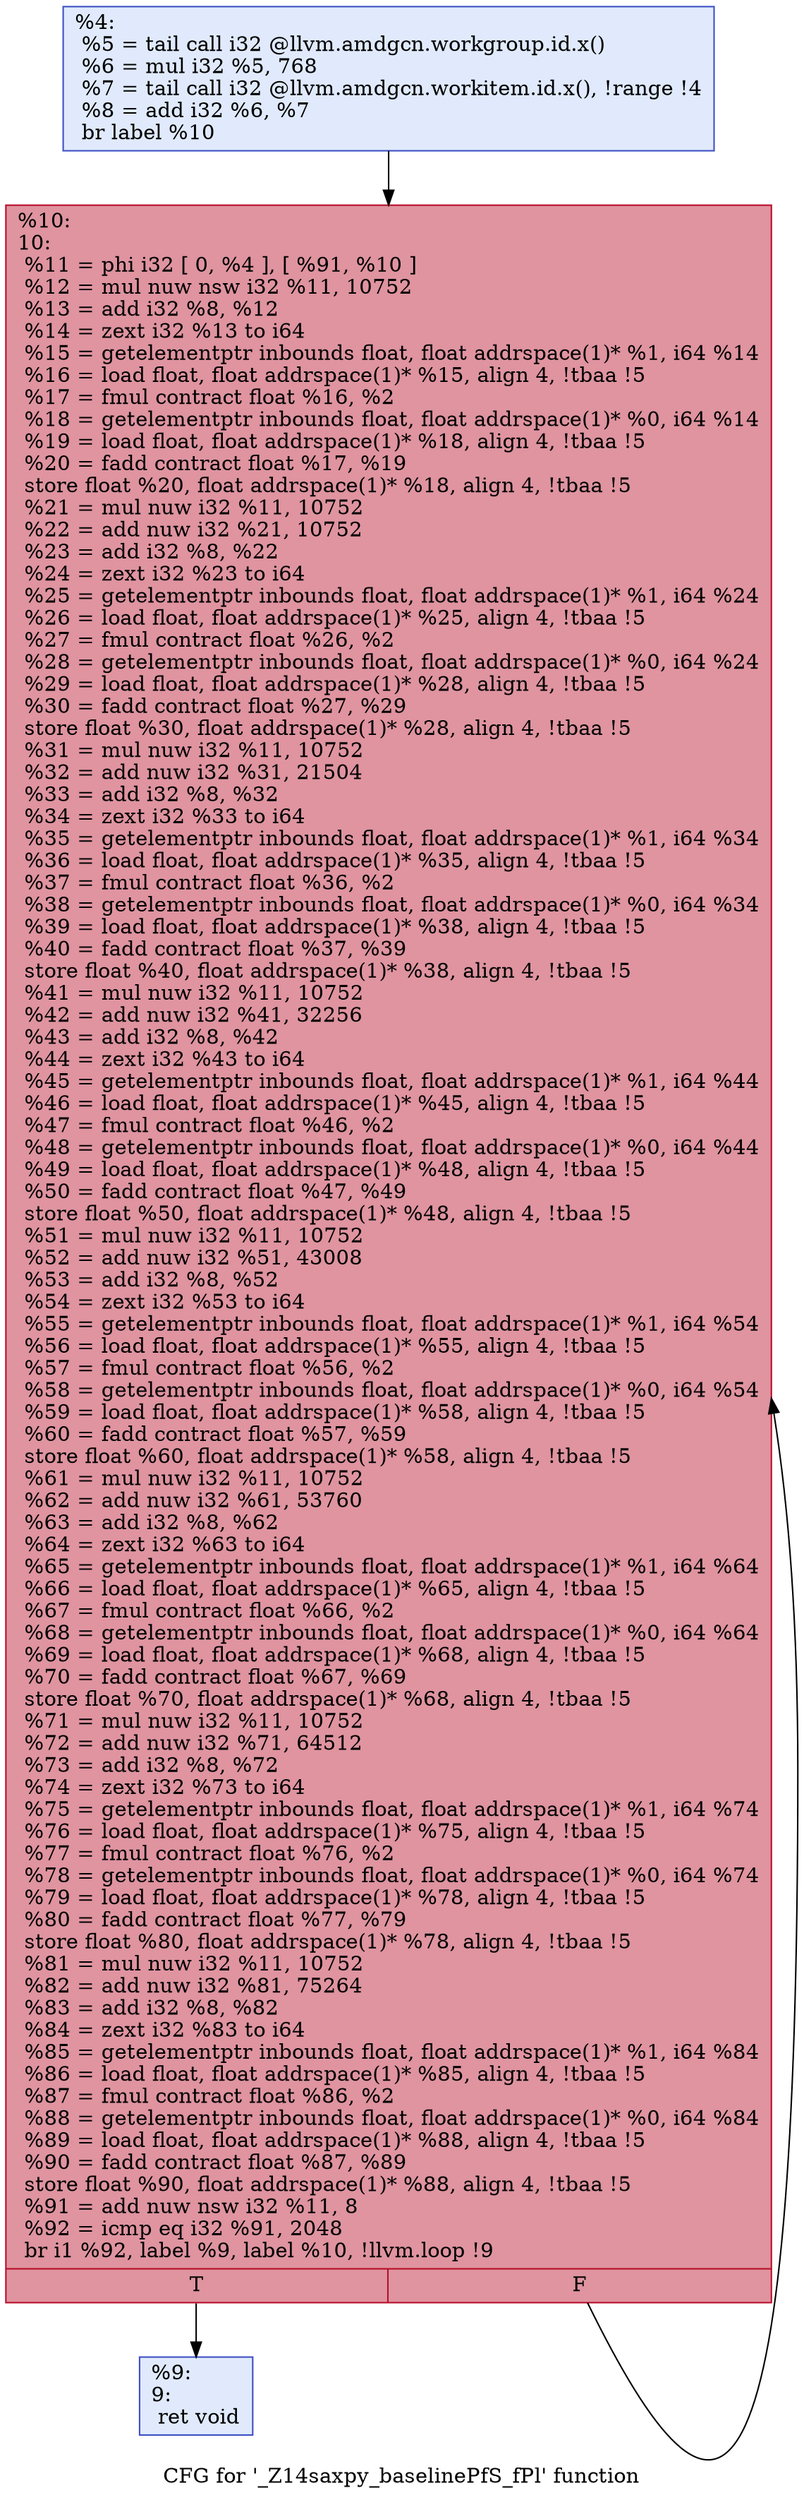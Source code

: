 digraph "CFG for '_Z14saxpy_baselinePfS_fPl' function" {
	label="CFG for '_Z14saxpy_baselinePfS_fPl' function";

	Node0x49c4e10 [shape=record,color="#3d50c3ff", style=filled, fillcolor="#b9d0f970",label="{%4:\l  %5 = tail call i32 @llvm.amdgcn.workgroup.id.x()\l  %6 = mul i32 %5, 768\l  %7 = tail call i32 @llvm.amdgcn.workitem.id.x(), !range !4\l  %8 = add i32 %6, %7\l  br label %10\l}"];
	Node0x49c4e10 -> Node0x49c4e60;
	Node0x49c6600 [shape=record,color="#3d50c3ff", style=filled, fillcolor="#b9d0f970",label="{%9:\l9:                                                \l  ret void\l}"];
	Node0x49c4e60 [shape=record,color="#b70d28ff", style=filled, fillcolor="#b70d2870",label="{%10:\l10:                                               \l  %11 = phi i32 [ 0, %4 ], [ %91, %10 ]\l  %12 = mul nuw nsw i32 %11, 10752\l  %13 = add i32 %8, %12\l  %14 = zext i32 %13 to i64\l  %15 = getelementptr inbounds float, float addrspace(1)* %1, i64 %14\l  %16 = load float, float addrspace(1)* %15, align 4, !tbaa !5\l  %17 = fmul contract float %16, %2\l  %18 = getelementptr inbounds float, float addrspace(1)* %0, i64 %14\l  %19 = load float, float addrspace(1)* %18, align 4, !tbaa !5\l  %20 = fadd contract float %17, %19\l  store float %20, float addrspace(1)* %18, align 4, !tbaa !5\l  %21 = mul nuw i32 %11, 10752\l  %22 = add nuw i32 %21, 10752\l  %23 = add i32 %8, %22\l  %24 = zext i32 %23 to i64\l  %25 = getelementptr inbounds float, float addrspace(1)* %1, i64 %24\l  %26 = load float, float addrspace(1)* %25, align 4, !tbaa !5\l  %27 = fmul contract float %26, %2\l  %28 = getelementptr inbounds float, float addrspace(1)* %0, i64 %24\l  %29 = load float, float addrspace(1)* %28, align 4, !tbaa !5\l  %30 = fadd contract float %27, %29\l  store float %30, float addrspace(1)* %28, align 4, !tbaa !5\l  %31 = mul nuw i32 %11, 10752\l  %32 = add nuw i32 %31, 21504\l  %33 = add i32 %8, %32\l  %34 = zext i32 %33 to i64\l  %35 = getelementptr inbounds float, float addrspace(1)* %1, i64 %34\l  %36 = load float, float addrspace(1)* %35, align 4, !tbaa !5\l  %37 = fmul contract float %36, %2\l  %38 = getelementptr inbounds float, float addrspace(1)* %0, i64 %34\l  %39 = load float, float addrspace(1)* %38, align 4, !tbaa !5\l  %40 = fadd contract float %37, %39\l  store float %40, float addrspace(1)* %38, align 4, !tbaa !5\l  %41 = mul nuw i32 %11, 10752\l  %42 = add nuw i32 %41, 32256\l  %43 = add i32 %8, %42\l  %44 = zext i32 %43 to i64\l  %45 = getelementptr inbounds float, float addrspace(1)* %1, i64 %44\l  %46 = load float, float addrspace(1)* %45, align 4, !tbaa !5\l  %47 = fmul contract float %46, %2\l  %48 = getelementptr inbounds float, float addrspace(1)* %0, i64 %44\l  %49 = load float, float addrspace(1)* %48, align 4, !tbaa !5\l  %50 = fadd contract float %47, %49\l  store float %50, float addrspace(1)* %48, align 4, !tbaa !5\l  %51 = mul nuw i32 %11, 10752\l  %52 = add nuw i32 %51, 43008\l  %53 = add i32 %8, %52\l  %54 = zext i32 %53 to i64\l  %55 = getelementptr inbounds float, float addrspace(1)* %1, i64 %54\l  %56 = load float, float addrspace(1)* %55, align 4, !tbaa !5\l  %57 = fmul contract float %56, %2\l  %58 = getelementptr inbounds float, float addrspace(1)* %0, i64 %54\l  %59 = load float, float addrspace(1)* %58, align 4, !tbaa !5\l  %60 = fadd contract float %57, %59\l  store float %60, float addrspace(1)* %58, align 4, !tbaa !5\l  %61 = mul nuw i32 %11, 10752\l  %62 = add nuw i32 %61, 53760\l  %63 = add i32 %8, %62\l  %64 = zext i32 %63 to i64\l  %65 = getelementptr inbounds float, float addrspace(1)* %1, i64 %64\l  %66 = load float, float addrspace(1)* %65, align 4, !tbaa !5\l  %67 = fmul contract float %66, %2\l  %68 = getelementptr inbounds float, float addrspace(1)* %0, i64 %64\l  %69 = load float, float addrspace(1)* %68, align 4, !tbaa !5\l  %70 = fadd contract float %67, %69\l  store float %70, float addrspace(1)* %68, align 4, !tbaa !5\l  %71 = mul nuw i32 %11, 10752\l  %72 = add nuw i32 %71, 64512\l  %73 = add i32 %8, %72\l  %74 = zext i32 %73 to i64\l  %75 = getelementptr inbounds float, float addrspace(1)* %1, i64 %74\l  %76 = load float, float addrspace(1)* %75, align 4, !tbaa !5\l  %77 = fmul contract float %76, %2\l  %78 = getelementptr inbounds float, float addrspace(1)* %0, i64 %74\l  %79 = load float, float addrspace(1)* %78, align 4, !tbaa !5\l  %80 = fadd contract float %77, %79\l  store float %80, float addrspace(1)* %78, align 4, !tbaa !5\l  %81 = mul nuw i32 %11, 10752\l  %82 = add nuw i32 %81, 75264\l  %83 = add i32 %8, %82\l  %84 = zext i32 %83 to i64\l  %85 = getelementptr inbounds float, float addrspace(1)* %1, i64 %84\l  %86 = load float, float addrspace(1)* %85, align 4, !tbaa !5\l  %87 = fmul contract float %86, %2\l  %88 = getelementptr inbounds float, float addrspace(1)* %0, i64 %84\l  %89 = load float, float addrspace(1)* %88, align 4, !tbaa !5\l  %90 = fadd contract float %87, %89\l  store float %90, float addrspace(1)* %88, align 4, !tbaa !5\l  %91 = add nuw nsw i32 %11, 8\l  %92 = icmp eq i32 %91, 2048\l  br i1 %92, label %9, label %10, !llvm.loop !9\l|{<s0>T|<s1>F}}"];
	Node0x49c4e60:s0 -> Node0x49c6600;
	Node0x49c4e60:s1 -> Node0x49c4e60;
}
